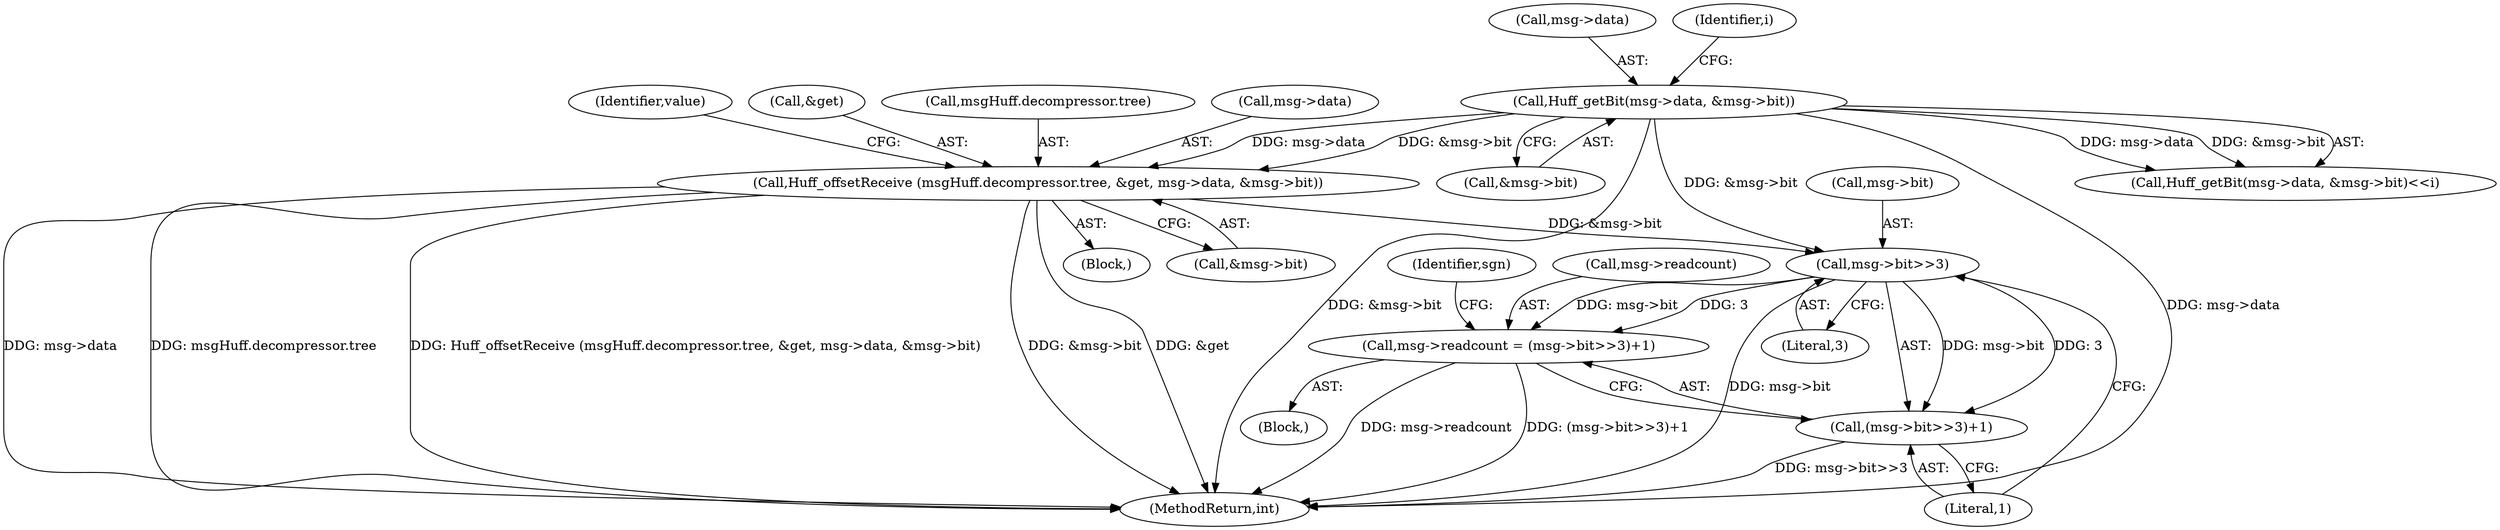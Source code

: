 digraph "0_ioq3_d2b1d124d4055c2fcbe5126863487c52fd58cca1_4@API" {
"1000277" [label="(Call,Huff_offsetReceive (msgHuff.decompressor.tree, &get, msg->data, &msg->bit))"];
"1000249" [label="(Call,Huff_getBit(msg->data, &msg->bit))"];
"1000304" [label="(Call,msg->bit>>3)"];
"1000299" [label="(Call,msg->readcount = (msg->bit>>3)+1)"];
"1000303" [label="(Call,(msg->bit>>3)+1)"];
"1000300" [label="(Call,msg->readcount)"];
"1000276" [label="(Block,)"];
"1000288" [label="(Call,&msg->bit)"];
"1000299" [label="(Call,msg->readcount = (msg->bit>>3)+1)"];
"1000222" [label="(Block,)"];
"1000293" [label="(Identifier,value)"];
"1000303" [label="(Call,(msg->bit>>3)+1)"];
"1000248" [label="(Call,Huff_getBit(msg->data, &msg->bit)<<i)"];
"1000249" [label="(Call,Huff_getBit(msg->data, &msg->bit))"];
"1000283" [label="(Call,&get)"];
"1000342" [label="(MethodReturn,int)"];
"1000253" [label="(Call,&msg->bit)"];
"1000278" [label="(Call,msgHuff.decompressor.tree)"];
"1000304" [label="(Call,msg->bit>>3)"];
"1000312" [label="(Identifier,sgn)"];
"1000308" [label="(Literal,3)"];
"1000305" [label="(Call,msg->bit)"];
"1000285" [label="(Call,msg->data)"];
"1000309" [label="(Literal,1)"];
"1000277" [label="(Call,Huff_offsetReceive (msgHuff.decompressor.tree, &get, msg->data, &msg->bit))"];
"1000250" [label="(Call,msg->data)"];
"1000257" [label="(Identifier,i)"];
"1000277" -> "1000276"  [label="AST: "];
"1000277" -> "1000288"  [label="CFG: "];
"1000278" -> "1000277"  [label="AST: "];
"1000283" -> "1000277"  [label="AST: "];
"1000285" -> "1000277"  [label="AST: "];
"1000288" -> "1000277"  [label="AST: "];
"1000293" -> "1000277"  [label="CFG: "];
"1000277" -> "1000342"  [label="DDG: msg->data"];
"1000277" -> "1000342"  [label="DDG: msgHuff.decompressor.tree"];
"1000277" -> "1000342"  [label="DDG: Huff_offsetReceive (msgHuff.decompressor.tree, &get, msg->data, &msg->bit)"];
"1000277" -> "1000342"  [label="DDG: &msg->bit"];
"1000277" -> "1000342"  [label="DDG: &get"];
"1000249" -> "1000277"  [label="DDG: msg->data"];
"1000249" -> "1000277"  [label="DDG: &msg->bit"];
"1000277" -> "1000304"  [label="DDG: &msg->bit"];
"1000249" -> "1000248"  [label="AST: "];
"1000249" -> "1000253"  [label="CFG: "];
"1000250" -> "1000249"  [label="AST: "];
"1000253" -> "1000249"  [label="AST: "];
"1000257" -> "1000249"  [label="CFG: "];
"1000249" -> "1000342"  [label="DDG: &msg->bit"];
"1000249" -> "1000342"  [label="DDG: msg->data"];
"1000249" -> "1000248"  [label="DDG: msg->data"];
"1000249" -> "1000248"  [label="DDG: &msg->bit"];
"1000249" -> "1000304"  [label="DDG: &msg->bit"];
"1000304" -> "1000303"  [label="AST: "];
"1000304" -> "1000308"  [label="CFG: "];
"1000305" -> "1000304"  [label="AST: "];
"1000308" -> "1000304"  [label="AST: "];
"1000309" -> "1000304"  [label="CFG: "];
"1000304" -> "1000342"  [label="DDG: msg->bit"];
"1000304" -> "1000299"  [label="DDG: msg->bit"];
"1000304" -> "1000299"  [label="DDG: 3"];
"1000304" -> "1000303"  [label="DDG: msg->bit"];
"1000304" -> "1000303"  [label="DDG: 3"];
"1000299" -> "1000222"  [label="AST: "];
"1000299" -> "1000303"  [label="CFG: "];
"1000300" -> "1000299"  [label="AST: "];
"1000303" -> "1000299"  [label="AST: "];
"1000312" -> "1000299"  [label="CFG: "];
"1000299" -> "1000342"  [label="DDG: (msg->bit>>3)+1"];
"1000299" -> "1000342"  [label="DDG: msg->readcount"];
"1000303" -> "1000309"  [label="CFG: "];
"1000309" -> "1000303"  [label="AST: "];
"1000303" -> "1000342"  [label="DDG: msg->bit>>3"];
}
